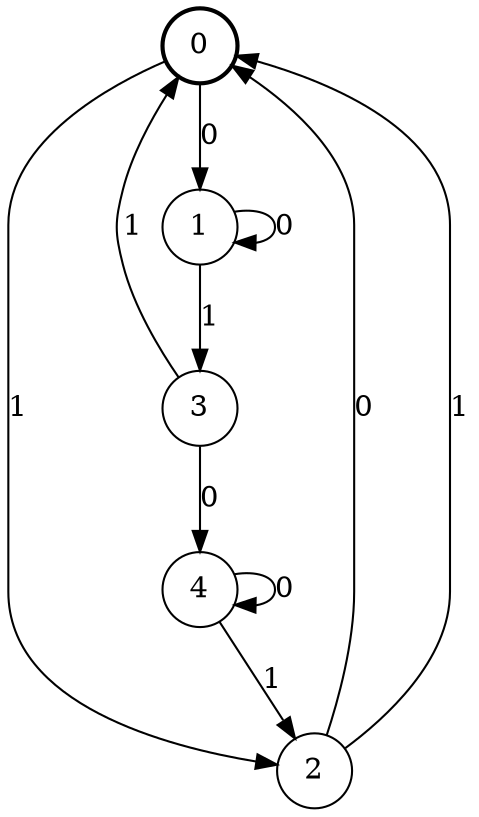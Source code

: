 digraph Automat {
    node [shape = circle];
    0 [style = "bold"];
    0 -> 1 [label = "0"];
    0 -> 2 [label = "1"];
    1 -> 1 [label = "0"];
    1 -> 3 [label = "1"];
    2 -> 0 [label = "0"];
    2 -> 0 [label = "1"];
    3 -> 4 [label = "0"];
    3 -> 0 [label = "1"];
    4 -> 4 [label = "0"];
    4 -> 2 [label = "1"];
}
